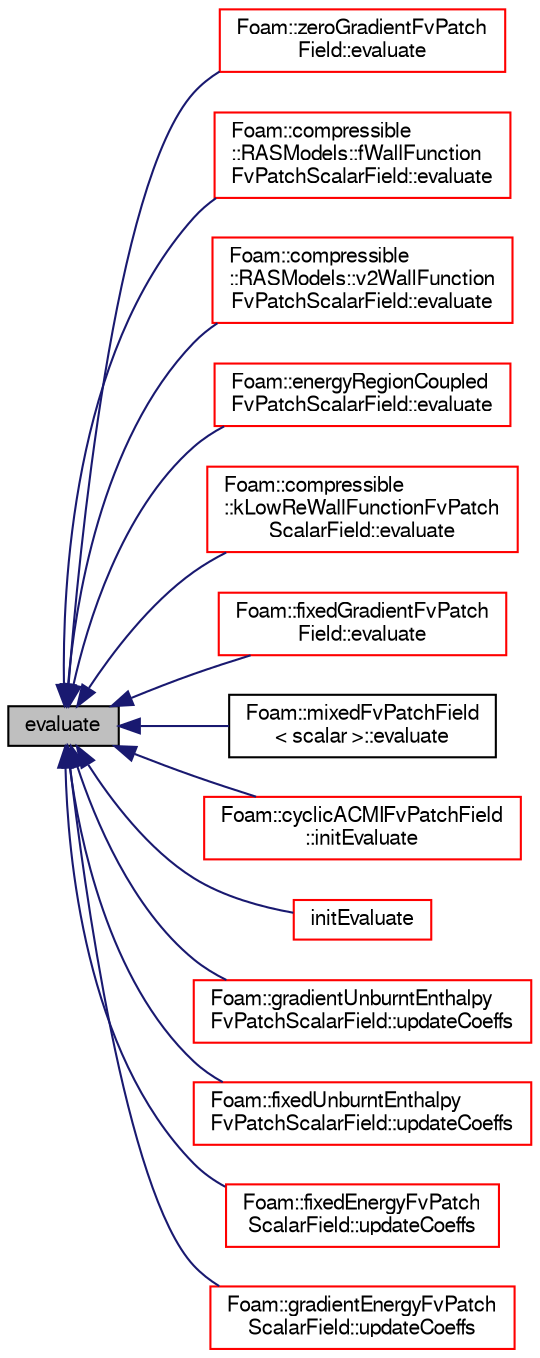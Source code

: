 digraph "evaluate"
{
  bgcolor="transparent";
  edge [fontname="FreeSans",fontsize="10",labelfontname="FreeSans",labelfontsize="10"];
  node [fontname="FreeSans",fontsize="10",shape=record];
  rankdir="LR";
  Node1605 [label="evaluate",height=0.2,width=0.4,color="black", fillcolor="grey75", style="filled", fontcolor="black"];
  Node1605 -> Node1606 [dir="back",color="midnightblue",fontsize="10",style="solid",fontname="FreeSans"];
  Node1606 [label="Foam::zeroGradientFvPatch\lField::evaluate",height=0.2,width=0.4,color="red",URL="$a22002.html#a3b59c070ab0408e3bbb21927540159f4",tooltip="Evaluate the patch field. "];
  Node1605 -> Node1611 [dir="back",color="midnightblue",fontsize="10",style="solid",fontname="FreeSans"];
  Node1611 [label="Foam::compressible\l::RASModels::fWallFunction\lFvPatchScalarField::evaluate",height=0.2,width=0.4,color="red",URL="$a30686.html#a96dc99388e664182349d72cdca254c20",tooltip="Evaluate the patchField. "];
  Node1605 -> Node1614 [dir="back",color="midnightblue",fontsize="10",style="solid",fontname="FreeSans"];
  Node1614 [label="Foam::compressible\l::RASModels::v2WallFunction\lFvPatchScalarField::evaluate",height=0.2,width=0.4,color="red",URL="$a30730.html#a96dc99388e664182349d72cdca254c20",tooltip="Evaluate the patchField. "];
  Node1605 -> Node1617 [dir="back",color="midnightblue",fontsize="10",style="solid",fontname="FreeSans"];
  Node1617 [label="Foam::energyRegionCoupled\lFvPatchScalarField::evaluate",height=0.2,width=0.4,color="red",URL="$a28962.html#ab9de8baa38a38ec4603e74eb6d5f8f73",tooltip="Evaluate the patch field. "];
  Node1605 -> Node1620 [dir="back",color="midnightblue",fontsize="10",style="solid",fontname="FreeSans"];
  Node1620 [label="Foam::compressible\l::kLowReWallFunctionFvPatch\lScalarField::evaluate",height=0.2,width=0.4,color="red",URL="$a30690.html#a96dc99388e664182349d72cdca254c20",tooltip="Evaluate the patchField. "];
  Node1605 -> Node1623 [dir="back",color="midnightblue",fontsize="10",style="solid",fontname="FreeSans"];
  Node1623 [label="Foam::fixedGradientFvPatch\lField::evaluate",height=0.2,width=0.4,color="red",URL="$a21982.html#a3b59c070ab0408e3bbb21927540159f4",tooltip="Evaluate the patch field. "];
  Node1605 -> Node1625 [dir="back",color="midnightblue",fontsize="10",style="solid",fontname="FreeSans"];
  Node1625 [label="Foam::mixedFvPatchField\l\< scalar \>::evaluate",height=0.2,width=0.4,color="black",URL="$a21990.html#a3b59c070ab0408e3bbb21927540159f4",tooltip="Evaluate the patch field. "];
  Node1605 -> Node1626 [dir="back",color="midnightblue",fontsize="10",style="solid",fontname="FreeSans"];
  Node1626 [label="Foam::cyclicACMIFvPatchField\l::initEvaluate",height=0.2,width=0.4,color="red",URL="$a22010.html#a65e53e9af7fa5ef0659db31b6d0763b0",tooltip="Initialise the evaluation of the patch field. "];
  Node1605 -> Node1629 [dir="back",color="midnightblue",fontsize="10",style="solid",fontname="FreeSans"];
  Node1629 [label="initEvaluate",height=0.2,width=0.4,color="red",URL="$a22354.html#a61f753df7fc804b3c291d9575e062016",tooltip="Initialise the evaluation of the patch field. "];
  Node1605 -> Node1700 [dir="back",color="midnightblue",fontsize="10",style="solid",fontname="FreeSans"];
  Node1700 [label="Foam::gradientUnburntEnthalpy\lFvPatchScalarField::updateCoeffs",height=0.2,width=0.4,color="red",URL="$a30122.html#a7e24eafac629d3733181cd942d4c902f",tooltip="Update the coefficients associated with the patch field. "];
  Node1605 -> Node1702 [dir="back",color="midnightblue",fontsize="10",style="solid",fontname="FreeSans"];
  Node1702 [label="Foam::fixedUnburntEnthalpy\lFvPatchScalarField::updateCoeffs",height=0.2,width=0.4,color="red",URL="$a30118.html#a7e24eafac629d3733181cd942d4c902f",tooltip="Update the coefficients associated with the patch field. "];
  Node1605 -> Node1704 [dir="back",color="midnightblue",fontsize="10",style="solid",fontname="FreeSans"];
  Node1704 [label="Foam::fixedEnergyFvPatch\lScalarField::updateCoeffs",height=0.2,width=0.4,color="red",URL="$a29746.html#a7e24eafac629d3733181cd942d4c902f",tooltip="Update the coefficients associated with the patch field. "];
  Node1605 -> Node1706 [dir="back",color="midnightblue",fontsize="10",style="solid",fontname="FreeSans"];
  Node1706 [label="Foam::gradientEnergyFvPatch\lScalarField::updateCoeffs",height=0.2,width=0.4,color="red",URL="$a29750.html#a7e24eafac629d3733181cd942d4c902f",tooltip="Update the coefficients associated with the patch field. "];
}
